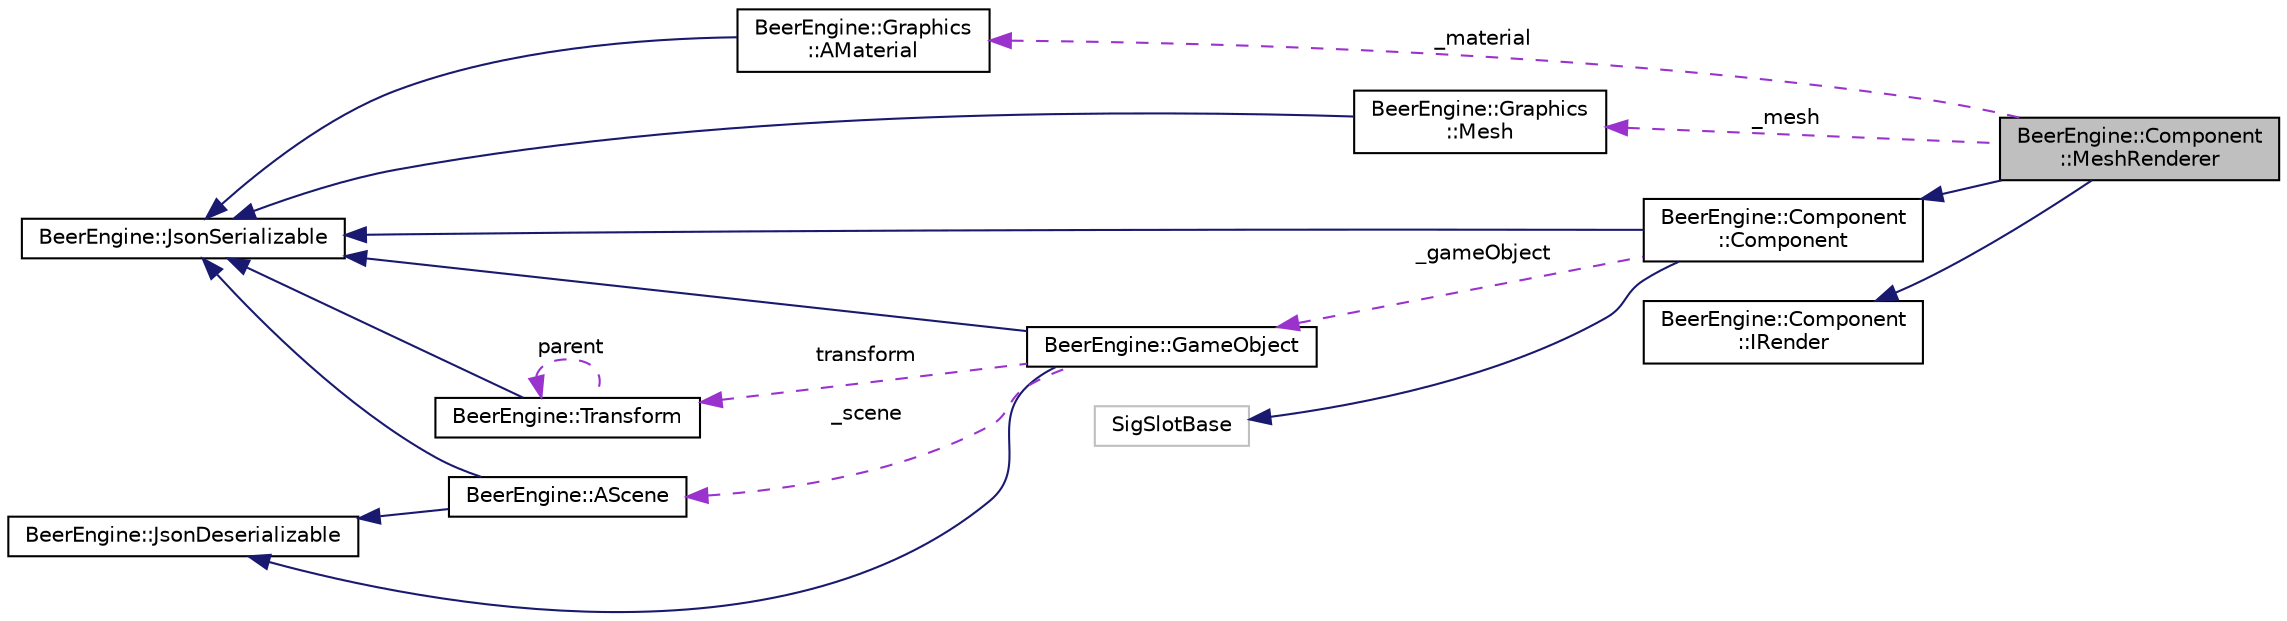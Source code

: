 digraph "BeerEngine::Component::MeshRenderer"
{
  edge [fontname="Helvetica",fontsize="10",labelfontname="Helvetica",labelfontsize="10"];
  node [fontname="Helvetica",fontsize="10",shape=record];
  rankdir="LR";
  Node6 [label="BeerEngine::Component\l::MeshRenderer",height=0.2,width=0.4,color="black", fillcolor="grey75", style="filled", fontcolor="black"];
  Node7 -> Node6 [dir="back",color="midnightblue",fontsize="10",style="solid"];
  Node7 [label="BeerEngine::Component\l::Component",height=0.2,width=0.4,color="black", fillcolor="white", style="filled",URL="$class_beer_engine_1_1_component_1_1_component.html"];
  Node8 -> Node7 [dir="back",color="midnightblue",fontsize="10",style="solid"];
  Node8 [label="BeerEngine::JsonSerializable",height=0.2,width=0.4,color="black", fillcolor="white", style="filled",URL="$class_beer_engine_1_1_json_serializable.html"];
  Node9 -> Node7 [dir="back",color="midnightblue",fontsize="10",style="solid"];
  Node9 [label="SigSlotBase",height=0.2,width=0.4,color="grey75", fillcolor="white", style="filled"];
  Node10 -> Node7 [dir="back",color="darkorchid3",fontsize="10",style="dashed",label=" _gameObject" ];
  Node10 [label="BeerEngine::GameObject",height=0.2,width=0.4,color="black", fillcolor="white", style="filled",URL="$class_beer_engine_1_1_game_object.html"];
  Node8 -> Node10 [dir="back",color="midnightblue",fontsize="10",style="solid"];
  Node11 -> Node10 [dir="back",color="midnightblue",fontsize="10",style="solid"];
  Node11 [label="BeerEngine::JsonDeserializable",height=0.2,width=0.4,color="black", fillcolor="white", style="filled",URL="$class_beer_engine_1_1_json_deserializable.html"];
  Node12 -> Node10 [dir="back",color="darkorchid3",fontsize="10",style="dashed",label=" transform" ];
  Node12 [label="BeerEngine::Transform",height=0.2,width=0.4,color="black", fillcolor="white", style="filled",URL="$class_beer_engine_1_1_transform.html",tooltip="classe representant la transformation d&#39;un object, position, rotation... "];
  Node8 -> Node12 [dir="back",color="midnightblue",fontsize="10",style="solid"];
  Node12 -> Node12 [dir="back",color="darkorchid3",fontsize="10",style="dashed",label=" parent" ];
  Node13 -> Node10 [dir="back",color="darkorchid3",fontsize="10",style="dashed",label=" _scene" ];
  Node13 [label="BeerEngine::AScene",height=0.2,width=0.4,color="black", fillcolor="white", style="filled",URL="$class_beer_engine_1_1_a_scene.html"];
  Node8 -> Node13 [dir="back",color="midnightblue",fontsize="10",style="solid"];
  Node11 -> Node13 [dir="back",color="midnightblue",fontsize="10",style="solid"];
  Node14 -> Node6 [dir="back",color="midnightblue",fontsize="10",style="solid"];
  Node14 [label="BeerEngine::Component\l::IRender",height=0.2,width=0.4,color="black", fillcolor="white", style="filled",URL="$class_beer_engine_1_1_component_1_1_i_render.html"];
  Node15 -> Node6 [dir="back",color="darkorchid3",fontsize="10",style="dashed",label=" _material" ];
  Node15 [label="BeerEngine::Graphics\l::AMaterial",height=0.2,width=0.4,color="black", fillcolor="white", style="filled",URL="$class_beer_engine_1_1_graphics_1_1_a_material.html"];
  Node8 -> Node15 [dir="back",color="midnightblue",fontsize="10",style="solid"];
  Node16 -> Node6 [dir="back",color="darkorchid3",fontsize="10",style="dashed",label=" _mesh" ];
  Node16 [label="BeerEngine::Graphics\l::Mesh",height=0.2,width=0.4,color="black", fillcolor="white", style="filled",URL="$class_beer_engine_1_1_graphics_1_1_mesh.html"];
  Node8 -> Node16 [dir="back",color="midnightblue",fontsize="10",style="solid"];
}
